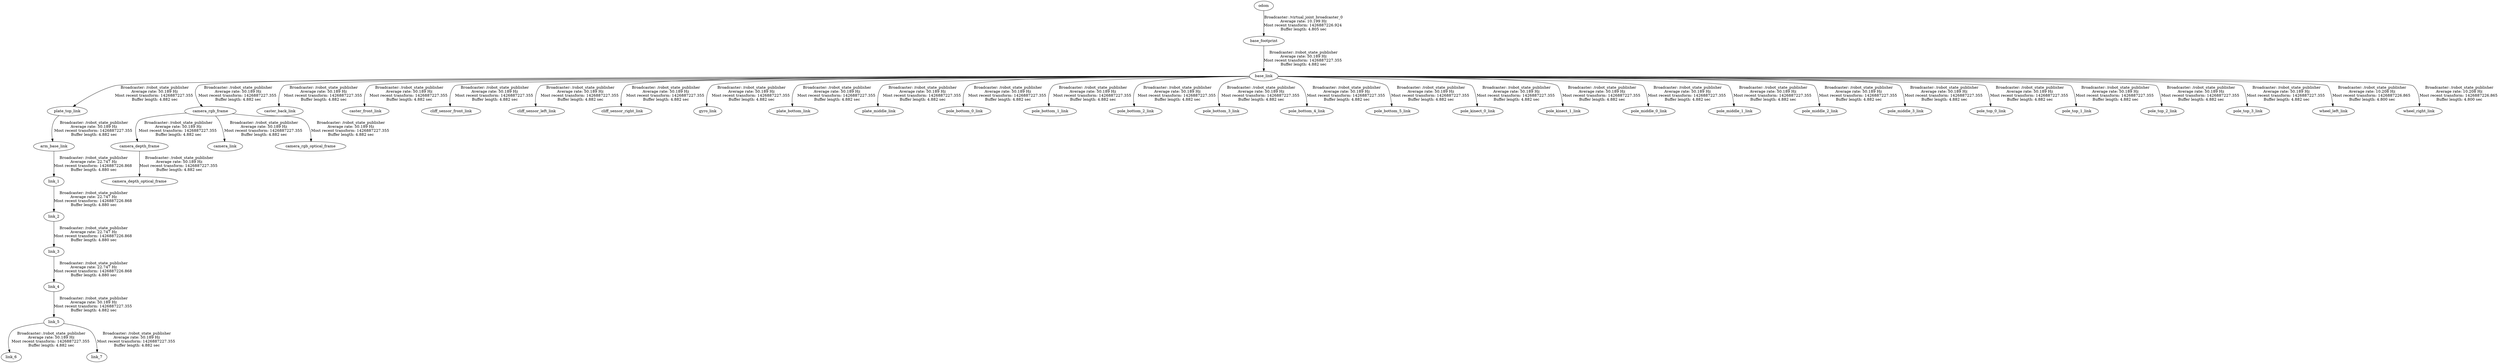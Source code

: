 digraph G {
"plate_top_link" -> "arm_base_link"[label="Broadcaster: /robot_state_publisher\nAverage rate: 50.189 Hz\nMost recent transform: 1426887227.355 \nBuffer length: 4.882 sec\n"];
"base_link" -> "plate_top_link"[label="Broadcaster: /robot_state_publisher\nAverage rate: 50.189 Hz\nMost recent transform: 1426887227.355 \nBuffer length: 4.882 sec\n"];
"base_footprint" -> "base_link"[label="Broadcaster: /robot_state_publisher\nAverage rate: 50.189 Hz\nMost recent transform: 1426887227.355 \nBuffer length: 4.882 sec\n"];
"odom" -> "base_footprint"[label="Broadcaster: /virtual_joint_broadcaster_0\nAverage rate: 10.199 Hz\nMost recent transform: 1426887226.924 \nBuffer length: 4.805 sec\n"];
"camera_rgb_frame" -> "camera_depth_frame"[label="Broadcaster: /robot_state_publisher\nAverage rate: 50.189 Hz\nMost recent transform: 1426887227.355 \nBuffer length: 4.882 sec\n"];
"base_link" -> "camera_rgb_frame"[label="Broadcaster: /robot_state_publisher\nAverage rate: 50.189 Hz\nMost recent transform: 1426887227.355 \nBuffer length: 4.882 sec\n"];
"camera_depth_frame" -> "camera_depth_optical_frame"[label="Broadcaster: /robot_state_publisher\nAverage rate: 50.189 Hz\nMost recent transform: 1426887227.355 \nBuffer length: 4.882 sec\n"];
"camera_rgb_frame" -> "camera_link"[label="Broadcaster: /robot_state_publisher\nAverage rate: 50.189 Hz\nMost recent transform: 1426887227.355 \nBuffer length: 4.882 sec\n"];
"camera_rgb_frame" -> "camera_rgb_optical_frame"[label="Broadcaster: /robot_state_publisher\nAverage rate: 50.189 Hz\nMost recent transform: 1426887227.355 \nBuffer length: 4.882 sec\n"];
"base_link" -> "caster_back_link"[label="Broadcaster: /robot_state_publisher\nAverage rate: 50.189 Hz\nMost recent transform: 1426887227.355 \nBuffer length: 4.882 sec\n"];
"base_link" -> "caster_front_link"[label="Broadcaster: /robot_state_publisher\nAverage rate: 50.189 Hz\nMost recent transform: 1426887227.355 \nBuffer length: 4.882 sec\n"];
"base_link" -> "cliff_sensor_front_link"[label="Broadcaster: /robot_state_publisher\nAverage rate: 50.189 Hz\nMost recent transform: 1426887227.355 \nBuffer length: 4.882 sec\n"];
"base_link" -> "cliff_sensor_left_link"[label="Broadcaster: /robot_state_publisher\nAverage rate: 50.189 Hz\nMost recent transform: 1426887227.355 \nBuffer length: 4.882 sec\n"];
"base_link" -> "cliff_sensor_right_link"[label="Broadcaster: /robot_state_publisher\nAverage rate: 50.189 Hz\nMost recent transform: 1426887227.355 \nBuffer length: 4.882 sec\n"];
"base_link" -> "gyro_link"[label="Broadcaster: /robot_state_publisher\nAverage rate: 50.189 Hz\nMost recent transform: 1426887227.355 \nBuffer length: 4.882 sec\n"];
"link_4" -> "link_5"[label="Broadcaster: /robot_state_publisher\nAverage rate: 50.189 Hz\nMost recent transform: 1426887227.355 \nBuffer length: 4.882 sec\n"];
"link_3" -> "link_4"[label="Broadcaster: /robot_state_publisher\nAverage rate: 22.747 Hz\nMost recent transform: 1426887226.868 \nBuffer length: 4.880 sec\n"];
"link_5" -> "link_6"[label="Broadcaster: /robot_state_publisher\nAverage rate: 50.189 Hz\nMost recent transform: 1426887227.355 \nBuffer length: 4.882 sec\n"];
"link_5" -> "link_7"[label="Broadcaster: /robot_state_publisher\nAverage rate: 50.189 Hz\nMost recent transform: 1426887227.355 \nBuffer length: 4.882 sec\n"];
"base_link" -> "plate_bottom_link"[label="Broadcaster: /robot_state_publisher\nAverage rate: 50.189 Hz\nMost recent transform: 1426887227.355 \nBuffer length: 4.882 sec\n"];
"base_link" -> "plate_middle_link"[label="Broadcaster: /robot_state_publisher\nAverage rate: 50.189 Hz\nMost recent transform: 1426887227.355 \nBuffer length: 4.882 sec\n"];
"base_link" -> "pole_bottom_0_link"[label="Broadcaster: /robot_state_publisher\nAverage rate: 50.189 Hz\nMost recent transform: 1426887227.355 \nBuffer length: 4.882 sec\n"];
"base_link" -> "pole_bottom_1_link"[label="Broadcaster: /robot_state_publisher\nAverage rate: 50.189 Hz\nMost recent transform: 1426887227.355 \nBuffer length: 4.882 sec\n"];
"base_link" -> "pole_bottom_2_link"[label="Broadcaster: /robot_state_publisher\nAverage rate: 50.189 Hz\nMost recent transform: 1426887227.355 \nBuffer length: 4.882 sec\n"];
"base_link" -> "pole_bottom_3_link"[label="Broadcaster: /robot_state_publisher\nAverage rate: 50.189 Hz\nMost recent transform: 1426887227.355 \nBuffer length: 4.882 sec\n"];
"base_link" -> "pole_bottom_4_link"[label="Broadcaster: /robot_state_publisher\nAverage rate: 50.189 Hz\nMost recent transform: 1426887227.355 \nBuffer length: 4.882 sec\n"];
"base_link" -> "pole_bottom_5_link"[label="Broadcaster: /robot_state_publisher\nAverage rate: 50.189 Hz\nMost recent transform: 1426887227.355 \nBuffer length: 4.882 sec\n"];
"base_link" -> "pole_kinect_0_link"[label="Broadcaster: /robot_state_publisher\nAverage rate: 50.189 Hz\nMost recent transform: 1426887227.355 \nBuffer length: 4.882 sec\n"];
"base_link" -> "pole_kinect_1_link"[label="Broadcaster: /robot_state_publisher\nAverage rate: 50.189 Hz\nMost recent transform: 1426887227.355 \nBuffer length: 4.882 sec\n"];
"base_link" -> "pole_middle_0_link"[label="Broadcaster: /robot_state_publisher\nAverage rate: 50.189 Hz\nMost recent transform: 1426887227.355 \nBuffer length: 4.882 sec\n"];
"base_link" -> "pole_middle_1_link"[label="Broadcaster: /robot_state_publisher\nAverage rate: 50.189 Hz\nMost recent transform: 1426887227.355 \nBuffer length: 4.882 sec\n"];
"base_link" -> "pole_middle_2_link"[label="Broadcaster: /robot_state_publisher\nAverage rate: 50.189 Hz\nMost recent transform: 1426887227.355 \nBuffer length: 4.882 sec\n"];
"base_link" -> "pole_middle_3_link"[label="Broadcaster: /robot_state_publisher\nAverage rate: 50.189 Hz\nMost recent transform: 1426887227.355 \nBuffer length: 4.882 sec\n"];
"base_link" -> "pole_top_0_link"[label="Broadcaster: /robot_state_publisher\nAverage rate: 50.189 Hz\nMost recent transform: 1426887227.355 \nBuffer length: 4.882 sec\n"];
"base_link" -> "pole_top_1_link"[label="Broadcaster: /robot_state_publisher\nAverage rate: 50.189 Hz\nMost recent transform: 1426887227.355 \nBuffer length: 4.882 sec\n"];
"base_link" -> "pole_top_2_link"[label="Broadcaster: /robot_state_publisher\nAverage rate: 50.189 Hz\nMost recent transform: 1426887227.355 \nBuffer length: 4.882 sec\n"];
"base_link" -> "pole_top_3_link"[label="Broadcaster: /robot_state_publisher\nAverage rate: 50.189 Hz\nMost recent transform: 1426887227.355 \nBuffer length: 4.882 sec\n"];
"arm_base_link" -> "link_1"[label="Broadcaster: /robot_state_publisher\nAverage rate: 22.747 Hz\nMost recent transform: 1426887226.868 \nBuffer length: 4.880 sec\n"];
"link_1" -> "link_2"[label="Broadcaster: /robot_state_publisher\nAverage rate: 22.747 Hz\nMost recent transform: 1426887226.868 \nBuffer length: 4.880 sec\n"];
"link_2" -> "link_3"[label="Broadcaster: /robot_state_publisher\nAverage rate: 22.747 Hz\nMost recent transform: 1426887226.868 \nBuffer length: 4.880 sec\n"];
"base_link" -> "wheel_left_link"[label="Broadcaster: /robot_state_publisher\nAverage rate: 10.208 Hz\nMost recent transform: 1426887226.865 \nBuffer length: 4.800 sec\n"];
"base_link" -> "wheel_right_link"[label="Broadcaster: /robot_state_publisher\nAverage rate: 10.208 Hz\nMost recent transform: 1426887226.865 \nBuffer length: 4.800 sec\n"];
}